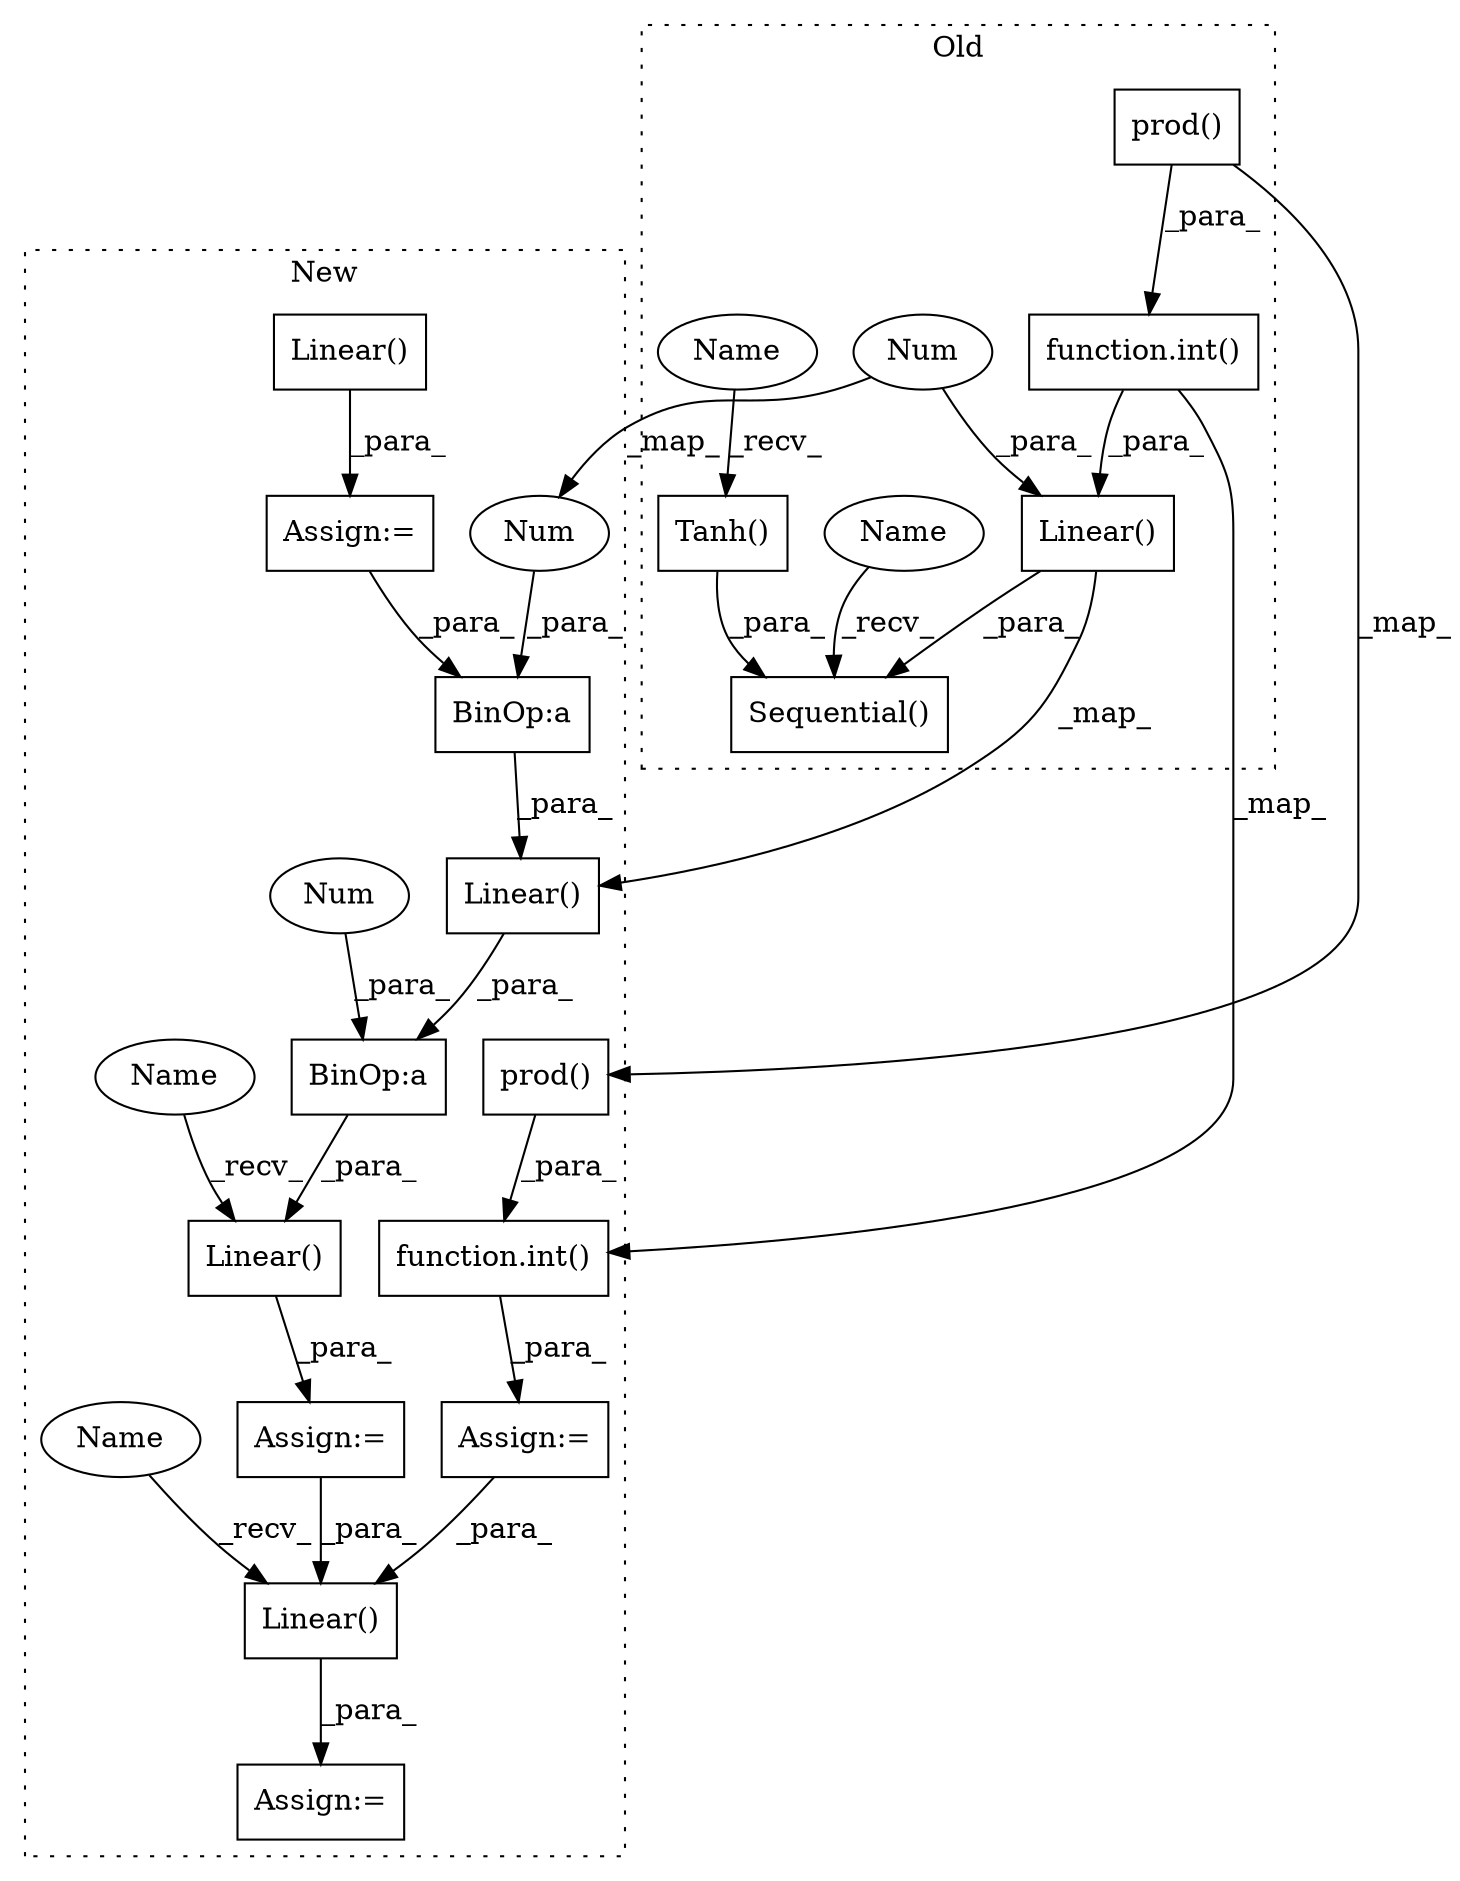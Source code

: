 digraph G {
subgraph cluster0 {
1 [label="prod()" a="75" s="672,689" l="8,1" shape="box"];
3 [label="Sequential()" a="75" s="480,715" l="27,10" shape="box"];
5 [label="function.int()" a="75" s="668,690" l="4,1" shape="box"];
10 [label="Linear()" a="75" s="652,691" l="10,1" shape="box"];
14 [label="Tanh()" a="75" s="706" l="9" shape="box"];
16 [label="Num" a="76" s="662" l="4" shape="ellipse"];
23 [label="Name" a="87" s="480" l="2" shape="ellipse"];
24 [label="Name" a="87" s="706" l="2" shape="ellipse"];
label = "Old";
style="dotted";
}
subgraph cluster1 {
2 [label="prod()" a="75" s="225,242" l="8,1" shape="box"];
4 [label="function.int()" a="75" s="221,243" l="4,1" shape="box"];
6 [label="Assign:=" a="68" s="218" l="3" shape="box"];
7 [label="Assign:=" a="68" s="507" l="3" shape="box"];
8 [label="Linear()" a="75" s="510,548" l="10,1" shape="box"];
9 [label="Linear()" a="75" s="299,331" l="10,1" shape="box"];
11 [label="Linear()" a="75" s="352,410" l="10,1" shape="box"];
12 [label="BinOp:a" a="82" s="406" l="3" shape="box"];
13 [label="BinOp:a" a="82" s="485" l="3" shape="box"];
15 [label="Num" a="76" s="409" l="1" shape="ellipse"];
17 [label="Num" a="76" s="488" l="1" shape="ellipse"];
18 [label="Assign:=" a="68" s="296" l="3" shape="box"];
19 [label="Assign:=" a="68" s="428" l="3" shape="box"];
20 [label="Linear()" a="75" s="431,489" l="10,1" shape="box"];
21 [label="Name" a="87" s="431" l="2" shape="ellipse"];
22 [label="Name" a="87" s="510" l="2" shape="ellipse"];
label = "New";
style="dotted";
}
1 -> 2 [label="_map_"];
1 -> 5 [label="_para_"];
2 -> 4 [label="_para_"];
4 -> 6 [label="_para_"];
5 -> 4 [label="_map_"];
5 -> 10 [label="_para_"];
6 -> 8 [label="_para_"];
8 -> 7 [label="_para_"];
9 -> 18 [label="_para_"];
10 -> 3 [label="_para_"];
10 -> 11 [label="_map_"];
11 -> 13 [label="_para_"];
12 -> 11 [label="_para_"];
13 -> 20 [label="_para_"];
14 -> 3 [label="_para_"];
15 -> 12 [label="_para_"];
16 -> 15 [label="_map_"];
16 -> 10 [label="_para_"];
17 -> 13 [label="_para_"];
18 -> 12 [label="_para_"];
19 -> 8 [label="_para_"];
20 -> 19 [label="_para_"];
21 -> 20 [label="_recv_"];
22 -> 8 [label="_recv_"];
23 -> 3 [label="_recv_"];
24 -> 14 [label="_recv_"];
}